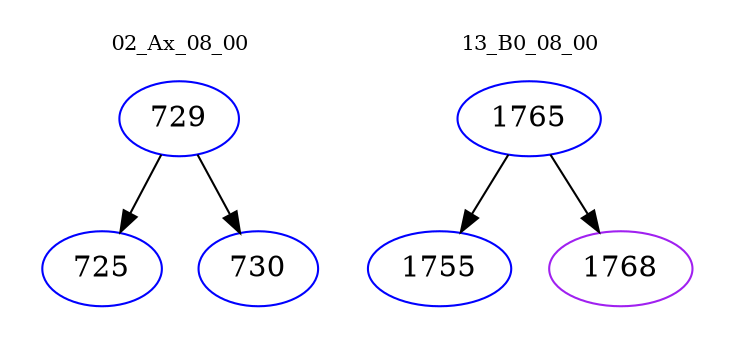 digraph{
subgraph cluster_0 {
color = white
label = "02_Ax_08_00";
fontsize=10;
T0_729 [label="729", color="blue"]
T0_729 -> T0_725 [color="black"]
T0_725 [label="725", color="blue"]
T0_729 -> T0_730 [color="black"]
T0_730 [label="730", color="blue"]
}
subgraph cluster_1 {
color = white
label = "13_B0_08_00";
fontsize=10;
T1_1765 [label="1765", color="blue"]
T1_1765 -> T1_1755 [color="black"]
T1_1755 [label="1755", color="blue"]
T1_1765 -> T1_1768 [color="black"]
T1_1768 [label="1768", color="purple"]
}
}
